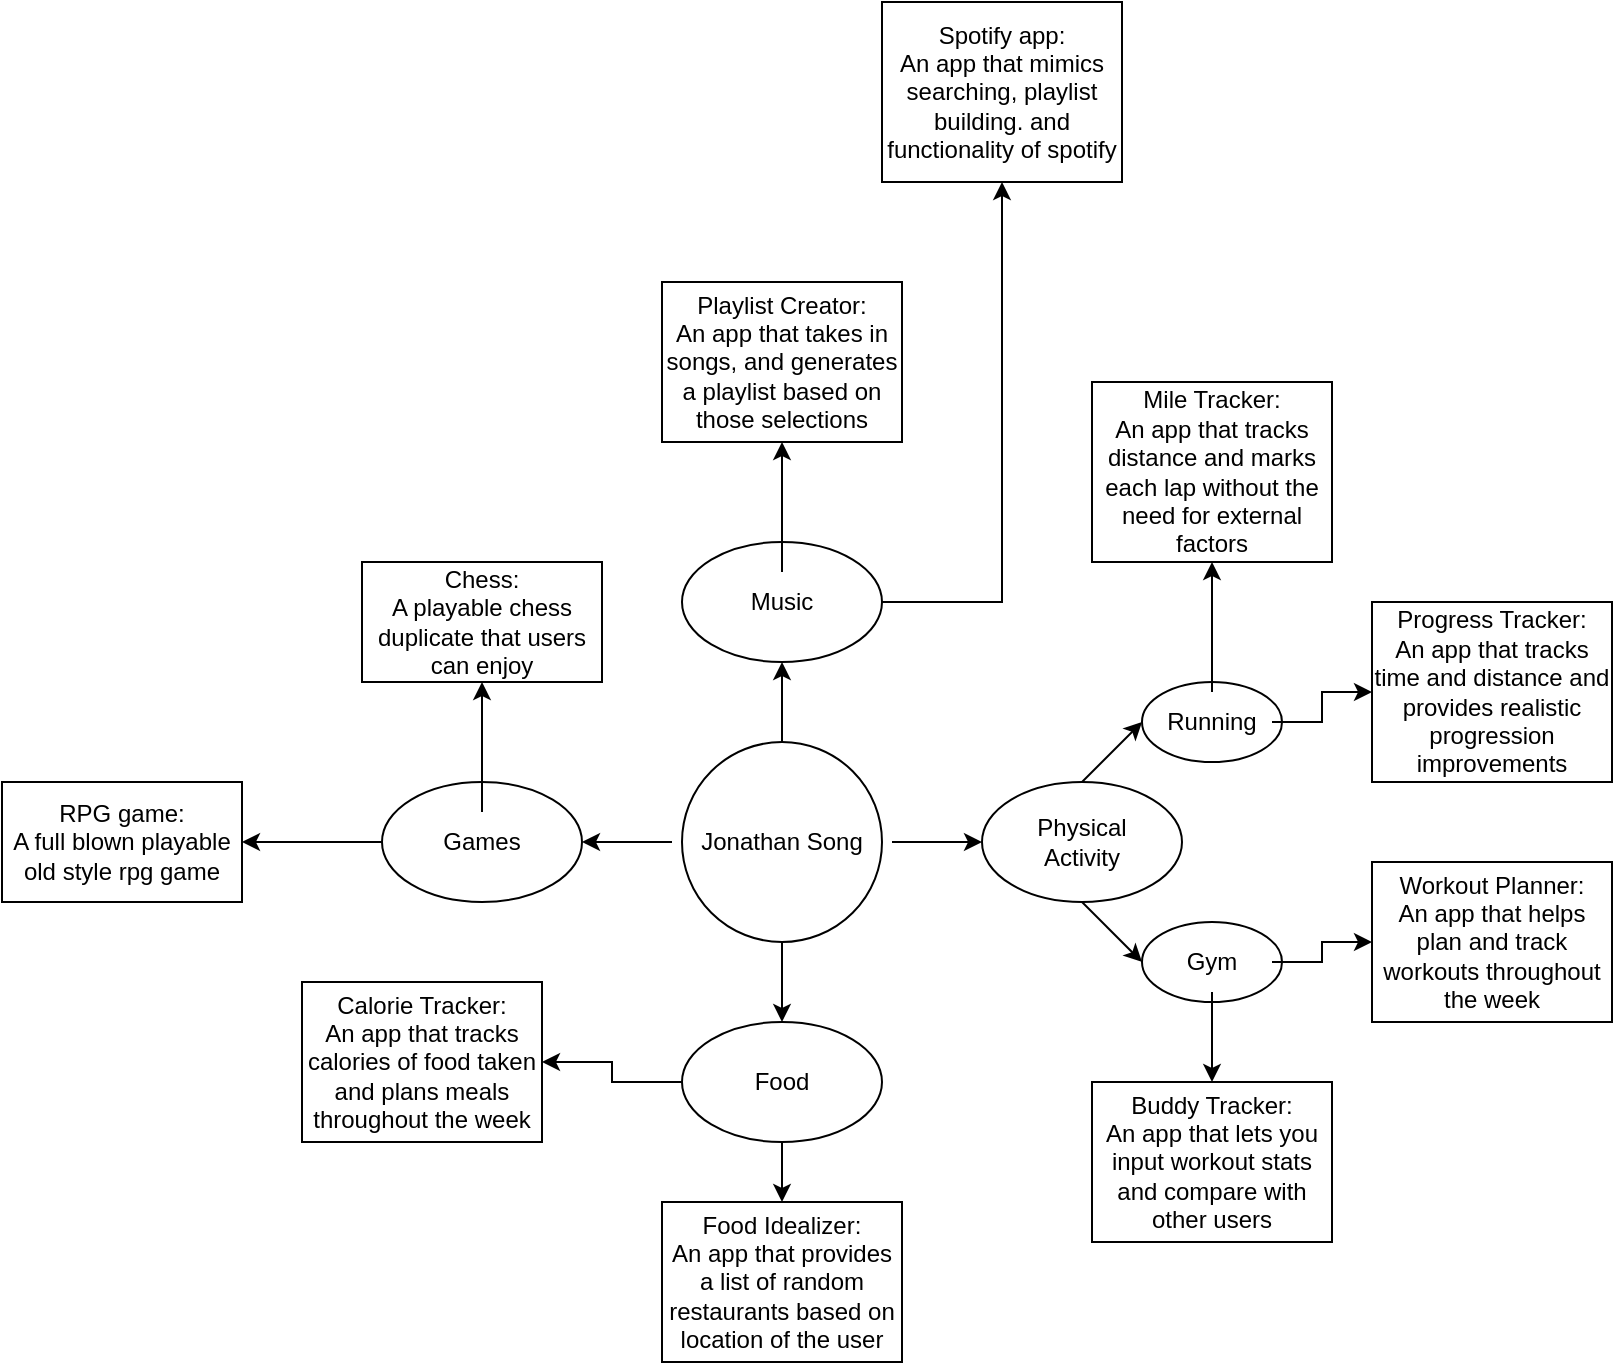 <mxfile version="22.1.5" type="github">
  <diagram id="C5RBs43oDa-KdzZeNtuy" name="Page-1">
    <mxGraphModel dx="1195" dy="663" grid="1" gridSize="10" guides="1" tooltips="1" connect="1" arrows="1" fold="1" page="1" pageScale="1" pageWidth="827" pageHeight="1169" math="0" shadow="0">
      <root>
        <mxCell id="WIyWlLk6GJQsqaUBKTNV-0" />
        <mxCell id="WIyWlLk6GJQsqaUBKTNV-1" parent="WIyWlLk6GJQsqaUBKTNV-0" />
        <mxCell id="IIkpoFcZCJiclriz6WqY-0" value="" style="ellipse;whiteSpace=wrap;html=1;aspect=fixed;" vertex="1" parent="WIyWlLk6GJQsqaUBKTNV-1">
          <mxGeometry x="770" y="500" width="100" height="100" as="geometry" />
        </mxCell>
        <mxCell id="IIkpoFcZCJiclriz6WqY-1" value="Jonathan Song" style="text;strokeColor=none;align=center;fillColor=none;html=1;verticalAlign=middle;whiteSpace=wrap;rounded=0;" vertex="1" parent="WIyWlLk6GJQsqaUBKTNV-1">
          <mxGeometry x="765" y="520" width="110" height="60" as="geometry" />
        </mxCell>
        <mxCell id="IIkpoFcZCJiclriz6WqY-2" value="" style="endArrow=classic;html=1;rounded=0;exitX=0.5;exitY=0;exitDx=0;exitDy=0;" edge="1" parent="WIyWlLk6GJQsqaUBKTNV-1" source="IIkpoFcZCJiclriz6WqY-0">
          <mxGeometry width="50" height="50" relative="1" as="geometry">
            <mxPoint x="830" y="430" as="sourcePoint" />
            <mxPoint x="820" y="460" as="targetPoint" />
          </mxGeometry>
        </mxCell>
        <mxCell id="IIkpoFcZCJiclriz6WqY-3" value="" style="endArrow=classic;html=1;rounded=0;exitX=0.5;exitY=1;exitDx=0;exitDy=0;" edge="1" parent="WIyWlLk6GJQsqaUBKTNV-1" source="IIkpoFcZCJiclriz6WqY-0">
          <mxGeometry width="50" height="50" relative="1" as="geometry">
            <mxPoint x="790" y="560" as="sourcePoint" />
            <mxPoint x="820" y="640" as="targetPoint" />
          </mxGeometry>
        </mxCell>
        <mxCell id="IIkpoFcZCJiclriz6WqY-4" value="" style="endArrow=classic;html=1;rounded=0;exitX=1;exitY=0.5;exitDx=0;exitDy=0;" edge="1" parent="WIyWlLk6GJQsqaUBKTNV-1" source="IIkpoFcZCJiclriz6WqY-1">
          <mxGeometry width="50" height="50" relative="1" as="geometry">
            <mxPoint x="790" y="560" as="sourcePoint" />
            <mxPoint x="920" y="550" as="targetPoint" />
          </mxGeometry>
        </mxCell>
        <mxCell id="IIkpoFcZCJiclriz6WqY-5" value="" style="endArrow=classic;html=1;rounded=0;exitX=0;exitY=0.5;exitDx=0;exitDy=0;" edge="1" parent="WIyWlLk6GJQsqaUBKTNV-1" source="IIkpoFcZCJiclriz6WqY-1">
          <mxGeometry width="50" height="50" relative="1" as="geometry">
            <mxPoint x="790" y="560" as="sourcePoint" />
            <mxPoint x="720" y="550" as="targetPoint" />
          </mxGeometry>
        </mxCell>
        <mxCell id="IIkpoFcZCJiclriz6WqY-38" value="" style="edgeStyle=orthogonalEdgeStyle;rounded=0;orthogonalLoop=1;jettySize=auto;html=1;" edge="1" parent="WIyWlLk6GJQsqaUBKTNV-1" source="IIkpoFcZCJiclriz6WqY-8">
          <mxGeometry relative="1" as="geometry">
            <mxPoint x="820" y="730" as="targetPoint" />
          </mxGeometry>
        </mxCell>
        <mxCell id="IIkpoFcZCJiclriz6WqY-40" value="" style="edgeStyle=orthogonalEdgeStyle;rounded=0;orthogonalLoop=1;jettySize=auto;html=1;" edge="1" parent="WIyWlLk6GJQsqaUBKTNV-1" source="IIkpoFcZCJiclriz6WqY-8" target="IIkpoFcZCJiclriz6WqY-39">
          <mxGeometry relative="1" as="geometry" />
        </mxCell>
        <mxCell id="IIkpoFcZCJiclriz6WqY-8" value="" style="ellipse;whiteSpace=wrap;html=1;" vertex="1" parent="WIyWlLk6GJQsqaUBKTNV-1">
          <mxGeometry x="770" y="640" width="100" height="60" as="geometry" />
        </mxCell>
        <mxCell id="IIkpoFcZCJiclriz6WqY-43" value="" style="edgeStyle=orthogonalEdgeStyle;rounded=0;orthogonalLoop=1;jettySize=auto;html=1;" edge="1" parent="WIyWlLk6GJQsqaUBKTNV-1" source="IIkpoFcZCJiclriz6WqY-9" target="IIkpoFcZCJiclriz6WqY-42">
          <mxGeometry relative="1" as="geometry" />
        </mxCell>
        <mxCell id="IIkpoFcZCJiclriz6WqY-9" value="" style="ellipse;whiteSpace=wrap;html=1;" vertex="1" parent="WIyWlLk6GJQsqaUBKTNV-1">
          <mxGeometry x="620" y="520" width="100" height="60" as="geometry" />
        </mxCell>
        <mxCell id="IIkpoFcZCJiclriz6WqY-48" style="edgeStyle=orthogonalEdgeStyle;rounded=0;orthogonalLoop=1;jettySize=auto;html=1;" edge="1" parent="WIyWlLk6GJQsqaUBKTNV-1" source="IIkpoFcZCJiclriz6WqY-10" target="IIkpoFcZCJiclriz6WqY-49">
          <mxGeometry relative="1" as="geometry">
            <mxPoint x="930" y="190" as="targetPoint" />
            <Array as="points">
              <mxPoint x="930" y="430" />
            </Array>
          </mxGeometry>
        </mxCell>
        <mxCell id="IIkpoFcZCJiclriz6WqY-10" value="" style="ellipse;whiteSpace=wrap;html=1;" vertex="1" parent="WIyWlLk6GJQsqaUBKTNV-1">
          <mxGeometry x="770" y="400" width="100" height="60" as="geometry" />
        </mxCell>
        <mxCell id="IIkpoFcZCJiclriz6WqY-11" value="" style="ellipse;whiteSpace=wrap;html=1;" vertex="1" parent="WIyWlLk6GJQsqaUBKTNV-1">
          <mxGeometry x="920" y="520" width="100" height="60" as="geometry" />
        </mxCell>
        <mxCell id="IIkpoFcZCJiclriz6WqY-12" value="Physical Activity" style="text;strokeColor=none;align=center;fillColor=none;html=1;verticalAlign=middle;whiteSpace=wrap;rounded=0;" vertex="1" parent="WIyWlLk6GJQsqaUBKTNV-1">
          <mxGeometry x="940" y="535" width="60" height="30" as="geometry" />
        </mxCell>
        <mxCell id="IIkpoFcZCJiclriz6WqY-47" value="" style="edgeStyle=orthogonalEdgeStyle;rounded=0;orthogonalLoop=1;jettySize=auto;html=1;" edge="1" parent="WIyWlLk6GJQsqaUBKTNV-1" source="IIkpoFcZCJiclriz6WqY-13" target="IIkpoFcZCJiclriz6WqY-46">
          <mxGeometry relative="1" as="geometry" />
        </mxCell>
        <mxCell id="IIkpoFcZCJiclriz6WqY-13" value="Music" style="text;strokeColor=none;align=center;fillColor=none;html=1;verticalAlign=middle;whiteSpace=wrap;rounded=0;" vertex="1" parent="WIyWlLk6GJQsqaUBKTNV-1">
          <mxGeometry x="790" y="415" width="60" height="30" as="geometry" />
        </mxCell>
        <mxCell id="IIkpoFcZCJiclriz6WqY-45" value="" style="edgeStyle=orthogonalEdgeStyle;rounded=0;orthogonalLoop=1;jettySize=auto;html=1;" edge="1" parent="WIyWlLk6GJQsqaUBKTNV-1" source="IIkpoFcZCJiclriz6WqY-14" target="IIkpoFcZCJiclriz6WqY-44">
          <mxGeometry relative="1" as="geometry" />
        </mxCell>
        <mxCell id="IIkpoFcZCJiclriz6WqY-14" value="Games" style="text;strokeColor=none;align=center;fillColor=none;html=1;verticalAlign=middle;whiteSpace=wrap;rounded=0;" vertex="1" parent="WIyWlLk6GJQsqaUBKTNV-1">
          <mxGeometry x="640" y="535" width="60" height="30" as="geometry" />
        </mxCell>
        <mxCell id="IIkpoFcZCJiclriz6WqY-15" value="Food" style="text;strokeColor=none;align=center;fillColor=none;html=1;verticalAlign=middle;whiteSpace=wrap;rounded=0;" vertex="1" parent="WIyWlLk6GJQsqaUBKTNV-1">
          <mxGeometry x="790" y="655" width="60" height="30" as="geometry" />
        </mxCell>
        <mxCell id="IIkpoFcZCJiclriz6WqY-16" value="" style="endArrow=classic;html=1;rounded=0;exitX=0.5;exitY=1;exitDx=0;exitDy=0;" edge="1" parent="WIyWlLk6GJQsqaUBKTNV-1" source="IIkpoFcZCJiclriz6WqY-11">
          <mxGeometry width="50" height="50" relative="1" as="geometry">
            <mxPoint x="790" y="560" as="sourcePoint" />
            <mxPoint x="1000" y="610" as="targetPoint" />
          </mxGeometry>
        </mxCell>
        <mxCell id="IIkpoFcZCJiclriz6WqY-17" value="" style="endArrow=classic;html=1;rounded=0;exitX=0.5;exitY=0;exitDx=0;exitDy=0;" edge="1" parent="WIyWlLk6GJQsqaUBKTNV-1" source="IIkpoFcZCJiclriz6WqY-11">
          <mxGeometry width="50" height="50" relative="1" as="geometry">
            <mxPoint x="790" y="560" as="sourcePoint" />
            <mxPoint x="1000" y="490" as="targetPoint" />
          </mxGeometry>
        </mxCell>
        <mxCell id="IIkpoFcZCJiclriz6WqY-18" value="" style="ellipse;whiteSpace=wrap;html=1;" vertex="1" parent="WIyWlLk6GJQsqaUBKTNV-1">
          <mxGeometry x="1000" y="470" width="70" height="40" as="geometry" />
        </mxCell>
        <mxCell id="IIkpoFcZCJiclriz6WqY-20" value="" style="ellipse;whiteSpace=wrap;html=1;" vertex="1" parent="WIyWlLk6GJQsqaUBKTNV-1">
          <mxGeometry x="1000" y="590" width="70" height="40" as="geometry" />
        </mxCell>
        <mxCell id="IIkpoFcZCJiclriz6WqY-26" value="" style="edgeStyle=orthogonalEdgeStyle;rounded=0;orthogonalLoop=1;jettySize=auto;html=1;" edge="1" parent="WIyWlLk6GJQsqaUBKTNV-1" source="IIkpoFcZCJiclriz6WqY-21" target="IIkpoFcZCJiclriz6WqY-25">
          <mxGeometry relative="1" as="geometry" />
        </mxCell>
        <mxCell id="IIkpoFcZCJiclriz6WqY-28" value="" style="edgeStyle=orthogonalEdgeStyle;rounded=0;orthogonalLoop=1;jettySize=auto;html=1;" edge="1" parent="WIyWlLk6GJQsqaUBKTNV-1" source="IIkpoFcZCJiclriz6WqY-21" target="IIkpoFcZCJiclriz6WqY-27">
          <mxGeometry relative="1" as="geometry" />
        </mxCell>
        <mxCell id="IIkpoFcZCJiclriz6WqY-21" value="Running" style="text;strokeColor=none;align=center;fillColor=none;html=1;verticalAlign=middle;whiteSpace=wrap;rounded=0;" vertex="1" parent="WIyWlLk6GJQsqaUBKTNV-1">
          <mxGeometry x="1005" y="475" width="60" height="30" as="geometry" />
        </mxCell>
        <mxCell id="IIkpoFcZCJiclriz6WqY-30" value="" style="edgeStyle=orthogonalEdgeStyle;rounded=0;orthogonalLoop=1;jettySize=auto;html=1;" edge="1" parent="WIyWlLk6GJQsqaUBKTNV-1" source="IIkpoFcZCJiclriz6WqY-22" target="IIkpoFcZCJiclriz6WqY-29">
          <mxGeometry relative="1" as="geometry" />
        </mxCell>
        <mxCell id="IIkpoFcZCJiclriz6WqY-32" value="" style="edgeStyle=orthogonalEdgeStyle;rounded=0;orthogonalLoop=1;jettySize=auto;html=1;" edge="1" parent="WIyWlLk6GJQsqaUBKTNV-1" source="IIkpoFcZCJiclriz6WqY-22" target="IIkpoFcZCJiclriz6WqY-31">
          <mxGeometry relative="1" as="geometry" />
        </mxCell>
        <mxCell id="IIkpoFcZCJiclriz6WqY-22" value="Gym" style="text;strokeColor=none;align=center;fillColor=none;html=1;verticalAlign=middle;whiteSpace=wrap;rounded=0;" vertex="1" parent="WIyWlLk6GJQsqaUBKTNV-1">
          <mxGeometry x="1005" y="595" width="60" height="30" as="geometry" />
        </mxCell>
        <mxCell id="IIkpoFcZCJiclriz6WqY-25" value="Mile Tracker:&lt;br&gt;An app that tracks distance and marks each lap without the need for external factors" style="whiteSpace=wrap;html=1;" vertex="1" parent="WIyWlLk6GJQsqaUBKTNV-1">
          <mxGeometry x="975" y="320" width="120" height="90" as="geometry" />
        </mxCell>
        <mxCell id="IIkpoFcZCJiclriz6WqY-27" value="Progress Tracker:&lt;br&gt;An app that tracks time and distance and provides realistic progression improvements" style="whiteSpace=wrap;html=1;" vertex="1" parent="WIyWlLk6GJQsqaUBKTNV-1">
          <mxGeometry x="1115" y="430" width="120" height="90" as="geometry" />
        </mxCell>
        <mxCell id="IIkpoFcZCJiclriz6WqY-29" value="Workout Planner:&lt;br&gt;An app that helps plan and track workouts throughout the week" style="whiteSpace=wrap;html=1;" vertex="1" parent="WIyWlLk6GJQsqaUBKTNV-1">
          <mxGeometry x="1115" y="560" width="120" height="80" as="geometry" />
        </mxCell>
        <mxCell id="IIkpoFcZCJiclriz6WqY-31" value="Buddy Tracker:&lt;br&gt;An app that lets you input workout stats and compare with other users" style="whiteSpace=wrap;html=1;" vertex="1" parent="WIyWlLk6GJQsqaUBKTNV-1">
          <mxGeometry x="975" y="670" width="120" height="80" as="geometry" />
        </mxCell>
        <mxCell id="IIkpoFcZCJiclriz6WqY-37" value="Food Idealizer:&lt;br&gt;An app that provides a list of random restaurants based on location of the user" style="whiteSpace=wrap;html=1;" vertex="1" parent="WIyWlLk6GJQsqaUBKTNV-1">
          <mxGeometry x="760" y="730" width="120" height="80" as="geometry" />
        </mxCell>
        <mxCell id="IIkpoFcZCJiclriz6WqY-39" value="Calorie Tracker:&lt;br&gt;An app that tracks calories of food taken and plans meals throughout the week" style="whiteSpace=wrap;html=1;" vertex="1" parent="WIyWlLk6GJQsqaUBKTNV-1">
          <mxGeometry x="580" y="620" width="120" height="80" as="geometry" />
        </mxCell>
        <mxCell id="IIkpoFcZCJiclriz6WqY-42" value="RPG game:&lt;br&gt;A full blown playable old style rpg game" style="whiteSpace=wrap;html=1;" vertex="1" parent="WIyWlLk6GJQsqaUBKTNV-1">
          <mxGeometry x="430" y="520" width="120" height="60" as="geometry" />
        </mxCell>
        <mxCell id="IIkpoFcZCJiclriz6WqY-44" value="Chess:&lt;br&gt;A playable chess duplicate that users can enjoy" style="whiteSpace=wrap;html=1;" vertex="1" parent="WIyWlLk6GJQsqaUBKTNV-1">
          <mxGeometry x="610" y="410" width="120" height="60" as="geometry" />
        </mxCell>
        <mxCell id="IIkpoFcZCJiclriz6WqY-46" value="Playlist Creator:&lt;br&gt;An app that takes in songs, and generates a playlist based on those selections" style="whiteSpace=wrap;html=1;" vertex="1" parent="WIyWlLk6GJQsqaUBKTNV-1">
          <mxGeometry x="760" y="270" width="120" height="80" as="geometry" />
        </mxCell>
        <mxCell id="IIkpoFcZCJiclriz6WqY-49" value="Spotify app:&lt;br&gt;An app that mimics searching, playlist building. and functionality of spotify" style="rounded=0;whiteSpace=wrap;html=1;" vertex="1" parent="WIyWlLk6GJQsqaUBKTNV-1">
          <mxGeometry x="870" y="130" width="120" height="90" as="geometry" />
        </mxCell>
      </root>
    </mxGraphModel>
  </diagram>
</mxfile>

